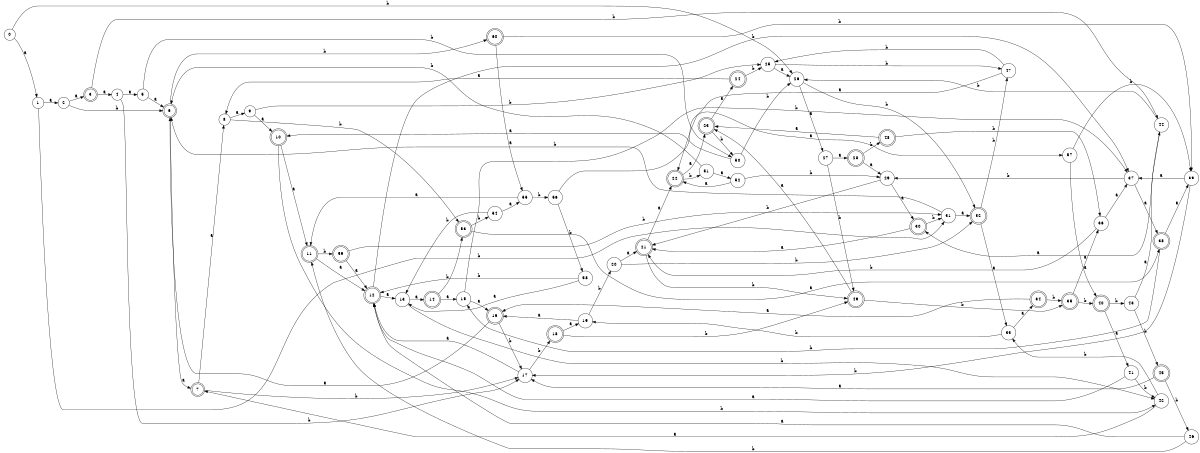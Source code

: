 digraph n49_4 {
__start0 [label="" shape="none"];

rankdir=LR;
size="8,5";

s0 [style="filled", color="black", fillcolor="white" shape="circle", label="0"];
s1 [style="filled", color="black", fillcolor="white" shape="circle", label="1"];
s2 [style="filled", color="black", fillcolor="white" shape="circle", label="2"];
s3 [style="rounded,filled", color="black", fillcolor="white" shape="doublecircle", label="3"];
s4 [style="filled", color="black", fillcolor="white" shape="circle", label="4"];
s5 [style="filled", color="black", fillcolor="white" shape="circle", label="5"];
s6 [style="rounded,filled", color="black", fillcolor="white" shape="doublecircle", label="6"];
s7 [style="rounded,filled", color="black", fillcolor="white" shape="doublecircle", label="7"];
s8 [style="filled", color="black", fillcolor="white" shape="circle", label="8"];
s9 [style="filled", color="black", fillcolor="white" shape="circle", label="9"];
s10 [style="rounded,filled", color="black", fillcolor="white" shape="doublecircle", label="10"];
s11 [style="rounded,filled", color="black", fillcolor="white" shape="doublecircle", label="11"];
s12 [style="rounded,filled", color="black", fillcolor="white" shape="doublecircle", label="12"];
s13 [style="filled", color="black", fillcolor="white" shape="circle", label="13"];
s14 [style="rounded,filled", color="black", fillcolor="white" shape="doublecircle", label="14"];
s15 [style="filled", color="black", fillcolor="white" shape="circle", label="15"];
s16 [style="rounded,filled", color="black", fillcolor="white" shape="doublecircle", label="16"];
s17 [style="filled", color="black", fillcolor="white" shape="circle", label="17"];
s18 [style="rounded,filled", color="black", fillcolor="white" shape="doublecircle", label="18"];
s19 [style="filled", color="black", fillcolor="white" shape="circle", label="19"];
s20 [style="filled", color="black", fillcolor="white" shape="circle", label="20"];
s21 [style="rounded,filled", color="black", fillcolor="white" shape="doublecircle", label="21"];
s22 [style="rounded,filled", color="black", fillcolor="white" shape="doublecircle", label="22"];
s23 [style="rounded,filled", color="black", fillcolor="white" shape="doublecircle", label="23"];
s24 [style="rounded,filled", color="black", fillcolor="white" shape="doublecircle", label="24"];
s25 [style="filled", color="black", fillcolor="white" shape="circle", label="25"];
s26 [style="filled", color="black", fillcolor="white" shape="circle", label="26"];
s27 [style="filled", color="black", fillcolor="white" shape="circle", label="27"];
s28 [style="rounded,filled", color="black", fillcolor="white" shape="doublecircle", label="28"];
s29 [style="filled", color="black", fillcolor="white" shape="circle", label="29"];
s30 [style="rounded,filled", color="black", fillcolor="white" shape="doublecircle", label="30"];
s31 [style="filled", color="black", fillcolor="white" shape="circle", label="31"];
s32 [style="rounded,filled", color="black", fillcolor="white" shape="doublecircle", label="32"];
s33 [style="filled", color="black", fillcolor="white" shape="circle", label="33"];
s34 [style="rounded,filled", color="black", fillcolor="white" shape="doublecircle", label="34"];
s35 [style="rounded,filled", color="black", fillcolor="white" shape="doublecircle", label="35"];
s36 [style="filled", color="black", fillcolor="white" shape="circle", label="36"];
s37 [style="filled", color="black", fillcolor="white" shape="circle", label="37"];
s38 [style="rounded,filled", color="black", fillcolor="white" shape="doublecircle", label="38"];
s39 [style="filled", color="black", fillcolor="white" shape="circle", label="39"];
s40 [style="rounded,filled", color="black", fillcolor="white" shape="doublecircle", label="40"];
s41 [style="filled", color="black", fillcolor="white" shape="circle", label="41"];
s42 [style="filled", color="black", fillcolor="white" shape="circle", label="42"];
s43 [style="filled", color="black", fillcolor="white" shape="circle", label="43"];
s44 [style="filled", color="black", fillcolor="white" shape="circle", label="44"];
s45 [style="rounded,filled", color="black", fillcolor="white" shape="doublecircle", label="45"];
s46 [style="filled", color="black", fillcolor="white" shape="circle", label="46"];
s47 [style="filled", color="black", fillcolor="white" shape="circle", label="47"];
s48 [style="rounded,filled", color="black", fillcolor="white" shape="doublecircle", label="48"];
s49 [style="rounded,filled", color="black", fillcolor="white" shape="doublecircle", label="49"];
s50 [style="filled", color="black", fillcolor="white" shape="circle", label="50"];
s51 [style="filled", color="black", fillcolor="white" shape="circle", label="51"];
s52 [style="filled", color="black", fillcolor="white" shape="circle", label="52"];
s53 [style="rounded,filled", color="black", fillcolor="white" shape="doublecircle", label="53"];
s54 [style="filled", color="black", fillcolor="white" shape="circle", label="54"];
s55 [style="filled", color="black", fillcolor="white" shape="circle", label="55"];
s56 [style="filled", color="black", fillcolor="white" shape="circle", label="56"];
s57 [style="filled", color="black", fillcolor="white" shape="circle", label="57"];
s58 [style="filled", color="black", fillcolor="white" shape="circle", label="58"];
s59 [style="rounded,filled", color="black", fillcolor="white" shape="doublecircle", label="59"];
s60 [style="rounded,filled", color="black", fillcolor="white" shape="doublecircle", label="60"];
s0 -> s1 [label="a"];
s0 -> s26 [label="b"];
s1 -> s2 [label="a"];
s1 -> s31 [label="b"];
s2 -> s3 [label="a"];
s2 -> s6 [label="b"];
s3 -> s4 [label="a"];
s3 -> s44 [label="b"];
s4 -> s5 [label="a"];
s4 -> s17 [label="b"];
s5 -> s6 [label="a"];
s5 -> s50 [label="b"];
s6 -> s7 [label="a"];
s6 -> s60 [label="b"];
s7 -> s8 [label="a"];
s7 -> s17 [label="b"];
s8 -> s9 [label="a"];
s8 -> s53 [label="b"];
s9 -> s10 [label="a"];
s9 -> s25 [label="b"];
s10 -> s11 [label="a"];
s10 -> s42 [label="b"];
s11 -> s12 [label="a"];
s11 -> s59 [label="b"];
s12 -> s13 [label="a"];
s12 -> s37 [label="b"];
s13 -> s14 [label="a"];
s13 -> s42 [label="b"];
s14 -> s15 [label="a"];
s14 -> s53 [label="b"];
s15 -> s16 [label="a"];
s15 -> s37 [label="b"];
s16 -> s6 [label="a"];
s16 -> s17 [label="b"];
s17 -> s12 [label="a"];
s17 -> s18 [label="b"];
s18 -> s19 [label="a"];
s18 -> s49 [label="b"];
s19 -> s16 [label="a"];
s19 -> s20 [label="b"];
s20 -> s21 [label="a"];
s20 -> s32 [label="b"];
s21 -> s22 [label="a"];
s21 -> s49 [label="b"];
s22 -> s23 [label="a"];
s22 -> s51 [label="b"];
s23 -> s24 [label="a"];
s23 -> s50 [label="b"];
s24 -> s8 [label="a"];
s24 -> s25 [label="b"];
s25 -> s26 [label="a"];
s25 -> s47 [label="b"];
s26 -> s27 [label="a"];
s26 -> s32 [label="b"];
s27 -> s28 [label="a"];
s27 -> s49 [label="b"];
s28 -> s29 [label="a"];
s28 -> s48 [label="b"];
s29 -> s30 [label="a"];
s29 -> s21 [label="b"];
s30 -> s21 [label="a"];
s30 -> s31 [label="b"];
s31 -> s32 [label="a"];
s31 -> s6 [label="b"];
s32 -> s33 [label="a"];
s32 -> s47 [label="b"];
s33 -> s34 [label="a"];
s33 -> s19 [label="b"];
s34 -> s16 [label="a"];
s34 -> s35 [label="b"];
s35 -> s36 [label="a"];
s35 -> s40 [label="b"];
s36 -> s37 [label="a"];
s36 -> s21 [label="b"];
s37 -> s38 [label="a"];
s37 -> s29 [label="b"];
s38 -> s39 [label="a"];
s38 -> s15 [label="b"];
s39 -> s37 [label="a"];
s39 -> s17 [label="b"];
s40 -> s41 [label="a"];
s40 -> s43 [label="b"];
s41 -> s12 [label="a"];
s41 -> s42 [label="b"];
s42 -> s7 [label="a"];
s42 -> s33 [label="b"];
s43 -> s44 [label="a"];
s43 -> s45 [label="b"];
s44 -> s30 [label="a"];
s44 -> s26 [label="b"];
s45 -> s17 [label="a"];
s45 -> s46 [label="b"];
s46 -> s12 [label="a"];
s46 -> s11 [label="b"];
s47 -> s22 [label="a"];
s47 -> s25 [label="b"];
s48 -> s23 [label="a"];
s48 -> s36 [label="b"];
s49 -> s23 [label="a"];
s49 -> s35 [label="b"];
s50 -> s10 [label="a"];
s50 -> s26 [label="b"];
s51 -> s52 [label="a"];
s51 -> s6 [label="b"];
s52 -> s22 [label="a"];
s52 -> s29 [label="b"];
s53 -> s38 [label="a"];
s53 -> s54 [label="b"];
s54 -> s55 [label="a"];
s54 -> s13 [label="b"];
s55 -> s11 [label="a"];
s55 -> s56 [label="b"];
s56 -> s57 [label="a"];
s56 -> s58 [label="b"];
s57 -> s40 [label="a"];
s57 -> s39 [label="b"];
s58 -> s13 [label="a"];
s58 -> s12 [label="b"];
s59 -> s12 [label="a"];
s59 -> s31 [label="b"];
s60 -> s55 [label="a"];
s60 -> s39 [label="b"];

}